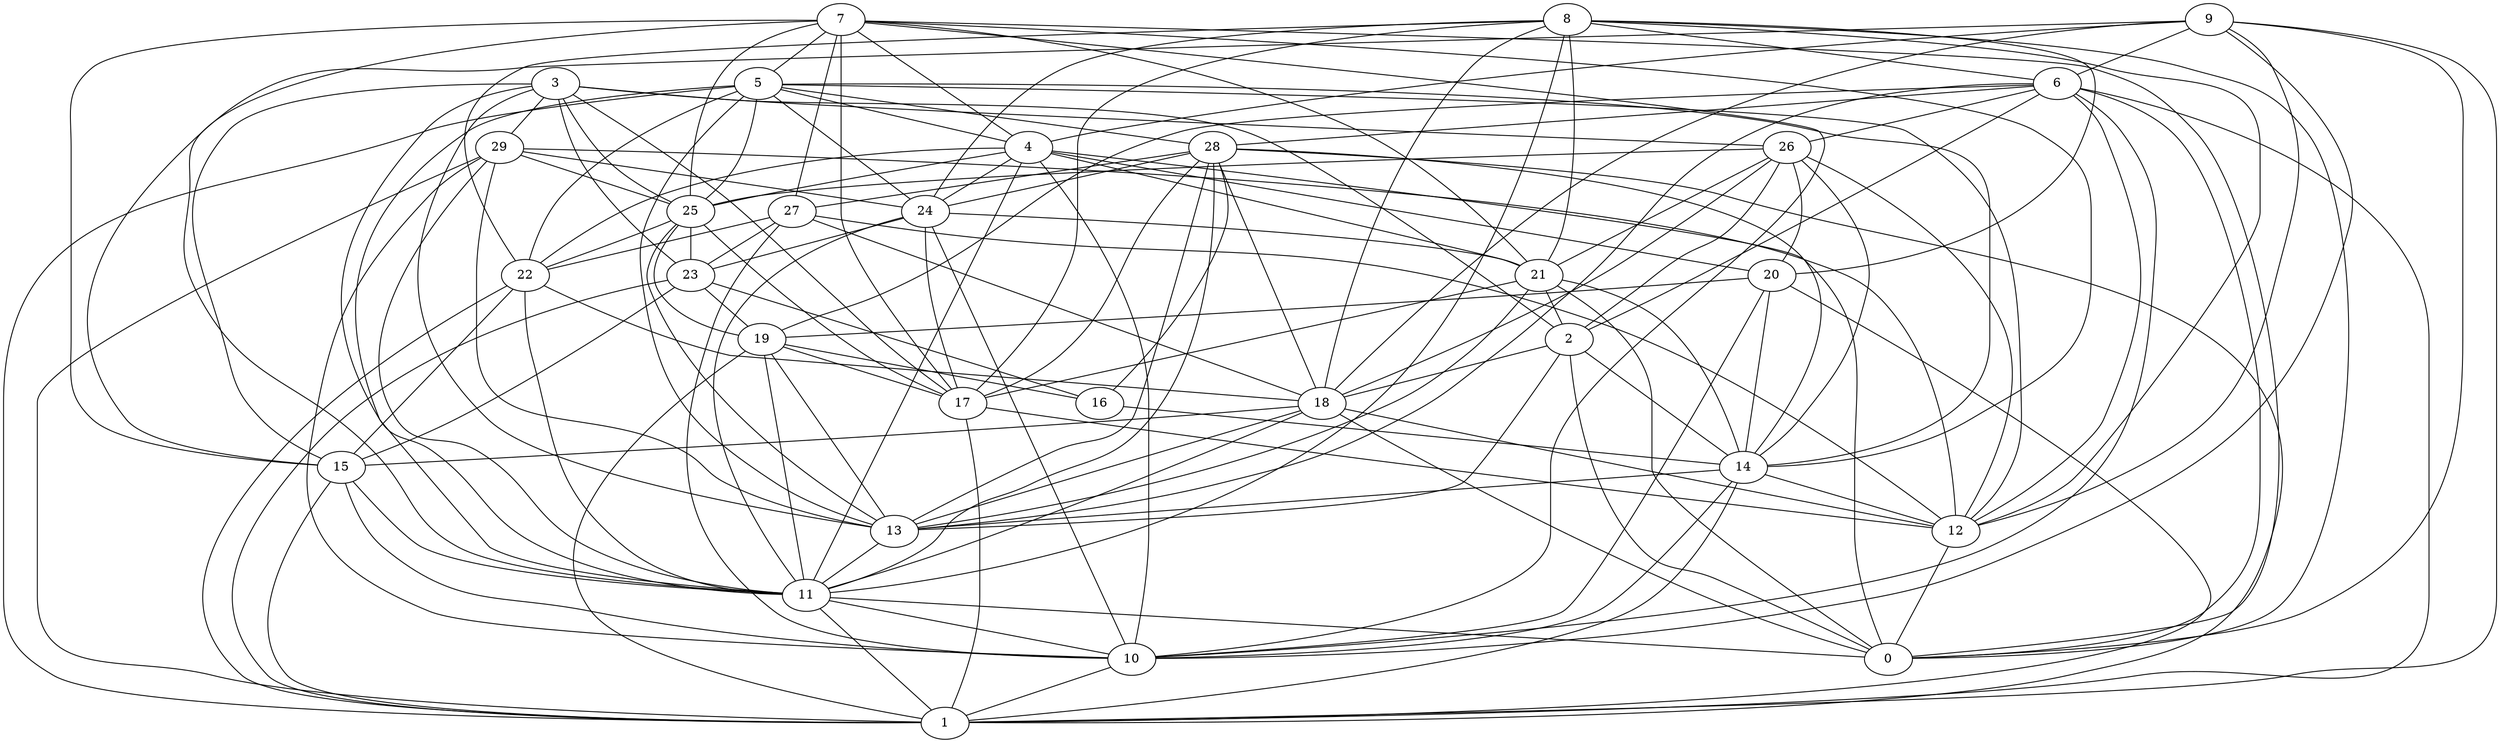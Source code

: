digraph GG_graph {

subgraph G_graph {
edge [color = black]
"8" -> "18" [dir = none]
"8" -> "17" [dir = none]
"8" -> "24" [dir = none]
"19" -> "16" [dir = none]
"19" -> "17" [dir = none]
"19" -> "11" [dir = none]
"6" -> "2" [dir = none]
"6" -> "1" [dir = none]
"6" -> "10" [dir = none]
"6" -> "13" [dir = none]
"3" -> "11" [dir = none]
"3" -> "2" [dir = none]
"3" -> "17" [dir = none]
"3" -> "23" [dir = none]
"16" -> "14" [dir = none]
"11" -> "10" [dir = none]
"27" -> "22" [dir = none]
"27" -> "10" [dir = none]
"27" -> "18" [dir = none]
"15" -> "11" [dir = none]
"15" -> "10" [dir = none]
"29" -> "1" [dir = none]
"29" -> "11" [dir = none]
"13" -> "11" [dir = none]
"28" -> "14" [dir = none]
"28" -> "13" [dir = none]
"28" -> "16" [dir = none]
"10" -> "1" [dir = none]
"7" -> "21" [dir = none]
"7" -> "5" [dir = none]
"7" -> "27" [dir = none]
"7" -> "17" [dir = none]
"7" -> "10" [dir = none]
"26" -> "18" [dir = none]
"26" -> "12" [dir = none]
"26" -> "20" [dir = none]
"26" -> "14" [dir = none]
"26" -> "2" [dir = none]
"26" -> "21" [dir = none]
"23" -> "16" [dir = none]
"2" -> "0" [dir = none]
"2" -> "18" [dir = none]
"25" -> "13" [dir = none]
"4" -> "20" [dir = none]
"4" -> "11" [dir = none]
"4" -> "10" [dir = none]
"4" -> "0" [dir = none]
"4" -> "25" [dir = none]
"4" -> "22" [dir = none]
"9" -> "6" [dir = none]
"9" -> "12" [dir = none]
"9" -> "4" [dir = none]
"5" -> "12" [dir = none]
"5" -> "1" [dir = none]
"5" -> "22" [dir = none]
"24" -> "11" [dir = none]
"24" -> "17" [dir = none]
"24" -> "10" [dir = none]
"8" -> "12" [dir = none]
"27" -> "12" [dir = none]
"28" -> "11" [dir = none]
"21" -> "2" [dir = none]
"22" -> "11" [dir = none]
"7" -> "0" [dir = none]
"5" -> "11" [dir = none]
"8" -> "21" [dir = none]
"4" -> "24" [dir = none]
"29" -> "13" [dir = none]
"5" -> "24" [dir = none]
"5" -> "13" [dir = none]
"7" -> "25" [dir = none]
"8" -> "11" [dir = none]
"17" -> "1" [dir = none]
"28" -> "17" [dir = none]
"5" -> "14" [dir = none]
"9" -> "10" [dir = none]
"15" -> "1" [dir = none]
"3" -> "25" [dir = none]
"3" -> "13" [dir = none]
"8" -> "22" [dir = none]
"28" -> "24" [dir = none]
"7" -> "11" [dir = none]
"21" -> "0" [dir = none]
"7" -> "15" [dir = none]
"7" -> "14" [dir = none]
"29" -> "24" [dir = none]
"28" -> "18" [dir = none]
"7" -> "4" [dir = none]
"9" -> "0" [dir = none]
"20" -> "19" [dir = none]
"6" -> "12" [dir = none]
"22" -> "1" [dir = none]
"2" -> "13" [dir = none]
"6" -> "26" [dir = none]
"9" -> "15" [dir = none]
"18" -> "11" [dir = none]
"8" -> "6" [dir = none]
"8" -> "0" [dir = none]
"23" -> "15" [dir = none]
"9" -> "1" [dir = none]
"3" -> "26" [dir = none]
"22" -> "18" [dir = none]
"21" -> "17" [dir = none]
"5" -> "25" [dir = none]
"18" -> "15" [dir = none]
"12" -> "0" [dir = none]
"18" -> "0" [dir = none]
"29" -> "25" [dir = none]
"24" -> "23" [dir = none]
"6" -> "28" [dir = none]
"5" -> "4" [dir = none]
"28" -> "1" [dir = none]
"4" -> "21" [dir = none]
"3" -> "29" [dir = none]
"20" -> "10" [dir = none]
"29" -> "12" [dir = none]
"25" -> "23" [dir = none]
"23" -> "19" [dir = none]
"27" -> "23" [dir = none]
"25" -> "22" [dir = none]
"18" -> "13" [dir = none]
"8" -> "20" [dir = none]
"22" -> "15" [dir = none]
"25" -> "17" [dir = none]
"20" -> "14" [dir = none]
"14" -> "1" [dir = none]
"21" -> "13" [dir = none]
"5" -> "28" [dir = none]
"23" -> "1" [dir = none]
"2" -> "14" [dir = none]
"14" -> "10" [dir = none]
"24" -> "21" [dir = none]
"20" -> "1" [dir = none]
"11" -> "1" [dir = none]
"14" -> "12" [dir = none]
"19" -> "1" [dir = none]
"14" -> "13" [dir = none]
"9" -> "18" [dir = none]
"25" -> "19" [dir = none]
"19" -> "13" [dir = none]
"18" -> "12" [dir = none]
"28" -> "27" [dir = none]
"3" -> "15" [dir = none]
"17" -> "12" [dir = none]
"26" -> "25" [dir = none]
"11" -> "0" [dir = none]
"6" -> "19" [dir = none]
"6" -> "0" [dir = none]
"29" -> "10" [dir = none]
"21" -> "14" [dir = none]
}

}
